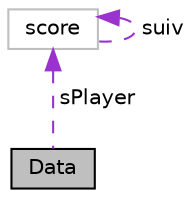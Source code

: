 digraph "Data"
{
 // LATEX_PDF_SIZE
  edge [fontname="Helvetica",fontsize="10",labelfontname="Helvetica",labelfontsize="10"];
  node [fontname="Helvetica",fontsize="10",shape=record];
  Node1 [label="Data",height=0.2,width=0.4,color="black", fillcolor="grey75", style="filled", fontcolor="black",tooltip="Composé d'un pseudo, d'un nombre de score et des ces scores dans une structure Scoreboard (*Score) Ce..."];
  Node2 -> Node1 [dir="back",color="darkorchid3",fontsize="10",style="dashed",label=" sPlayer" ,fontname="Helvetica"];
  Node2 [label="score",height=0.2,width=0.4,color="grey75", fillcolor="white", style="filled",URL="$structscore.html",tooltip=" "];
  Node2 -> Node2 [dir="back",color="darkorchid3",fontsize="10",style="dashed",label=" suiv" ,fontname="Helvetica"];
}
